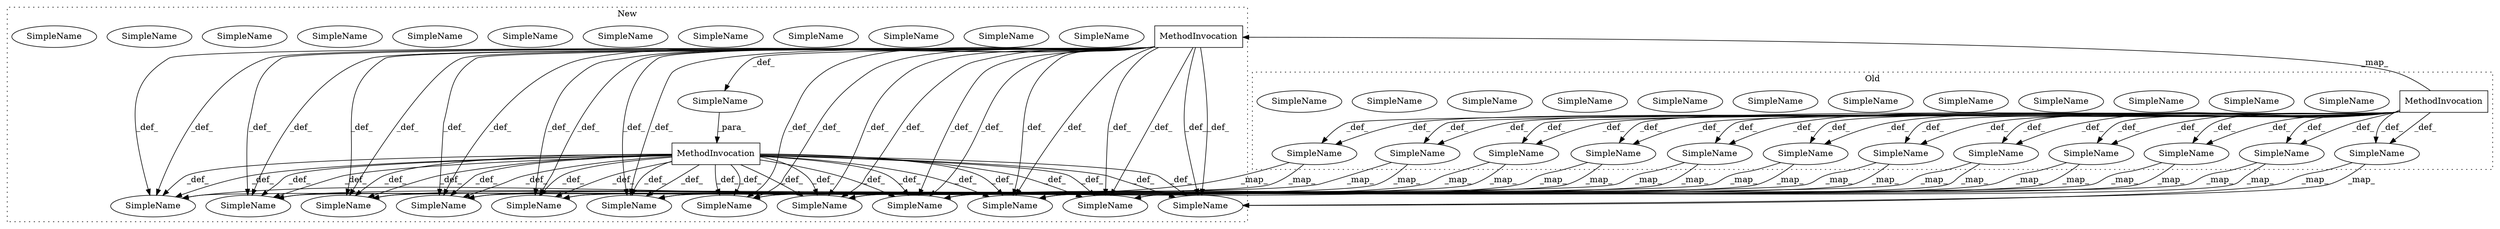digraph G {
subgraph cluster0 {
1 [label="MethodInvocation" a="32" s="4981,4991" l="4,1" shape="box"];
5 [label="SimpleName" a="42" s="9347" l="7" shape="ellipse"];
7 [label="SimpleName" a="42" s="8575" l="17" shape="ellipse"];
8 [label="SimpleName" a="42" s="5576" l="5" shape="ellipse"];
12 [label="SimpleName" a="42" s="8959" l="16" shape="ellipse"];
14 [label="SimpleName" a="42" s="9635" l="16" shape="ellipse"];
15 [label="SimpleName" a="42" s="7429" l="9" shape="ellipse"];
16 [label="SimpleName" a="42" s="7158" l="6" shape="ellipse"];
17 [label="SimpleName" a="42" s="7429" l="9" shape="ellipse"];
18 [label="SimpleName" a="42" s="4971" l="9" shape="ellipse"];
19 [label="SimpleName" a="42" s="5576" l="5" shape="ellipse"];
20 [label="SimpleName" a="42" s="7158" l="6" shape="ellipse"];
21 [label="SimpleName" a="42" s="8441" l="9" shape="ellipse"];
22 [label="SimpleName" a="42" s="7496" l="5" shape="ellipse"];
25 [label="SimpleName" a="42" s="5526" l="5" shape="ellipse"];
28 [label="SimpleName" a="42" s="8307" l="9" shape="ellipse"];
31 [label="SimpleName" a="42" s="4971" l="9" shape="ellipse"];
32 [label="SimpleName" a="42" s="8575" l="17" shape="ellipse"];
39 [label="SimpleName" a="42" s="8441" l="9" shape="ellipse"];
42 [label="SimpleName" a="42" s="8959" l="16" shape="ellipse"];
43 [label="SimpleName" a="42" s="9347" l="7" shape="ellipse"];
47 [label="SimpleName" a="42" s="8307" l="9" shape="ellipse"];
49 [label="SimpleName" a="42" s="7496" l="5" shape="ellipse"];
50 [label="SimpleName" a="42" s="5526" l="5" shape="ellipse"];
51 [label="SimpleName" a="42" s="9635" l="16" shape="ellipse"];
label = "Old";
style="dotted";
}
subgraph cluster1 {
2 [label="MethodInvocation" a="32" s="4981,4996" l="4,1" shape="box"];
3 [label="MethodInvocation" a="32" s="4985,4995" l="4,1" shape="box"];
4 [label="SimpleName" a="42" s="7200" l="6" shape="ellipse"];
6 [label="SimpleName" a="42" s="5552" l="5" shape="ellipse"];
9 [label="SimpleName" a="42" s="7200" l="6" shape="ellipse"];
10 [label="SimpleName" a="42" s="4971" l="9" shape="ellipse"];
11 [label="SimpleName" a="42" s="9677" l="16" shape="ellipse"];
13 [label="SimpleName" a="42" s="9389" l="7" shape="ellipse"];
23 [label="SimpleName" a="42" s="7471" l="9" shape="ellipse"];
24 [label="SimpleName" a="42" s="9677" l="16" shape="ellipse"];
26 [label="SimpleName" a="42" s="8617" l="17" shape="ellipse"];
27 [label="SimpleName" a="42" s="7538" l="5" shape="ellipse"];
29 [label="SimpleName" a="42" s="7471" l="9" shape="ellipse"];
30 [label="SimpleName" a="42" s="8483" l="9" shape="ellipse"];
33 [label="SimpleName" a="42" s="7538" l="5" shape="ellipse"];
34 [label="SimpleName" a="42" s="9001" l="16" shape="ellipse"];
35 [label="SimpleName" a="42" s="" l="" shape="ellipse"];
36 [label="SimpleName" a="42" s="9389" l="7" shape="ellipse"];
37 [label="SimpleName" a="42" s="8349" l="9" shape="ellipse"];
38 [label="SimpleName" a="42" s="4971" l="9" shape="ellipse"];
40 [label="SimpleName" a="42" s="8349" l="9" shape="ellipse"];
41 [label="SimpleName" a="42" s="5602" l="5" shape="ellipse"];
44 [label="SimpleName" a="42" s="5552" l="5" shape="ellipse"];
45 [label="SimpleName" a="42" s="9001" l="16" shape="ellipse"];
46 [label="SimpleName" a="42" s="5602" l="5" shape="ellipse"];
48 [label="SimpleName" a="42" s="8617" l="17" shape="ellipse"];
52 [label="SimpleName" a="42" s="8483" l="9" shape="ellipse"];
label = "New";
style="dotted";
}
1 -> 12 [label="_def_"];
1 -> 5 [label="_def_"];
1 -> 15 [label="_def_"];
1 -> 21 [label="_def_"];
1 -> 21 [label="_def_"];
1 -> 15 [label="_def_"];
1 -> 12 [label="_def_"];
1 -> 14 [label="_def_"];
1 -> 14 [label="_def_"];
1 -> 32 [label="_def_"];
1 -> 16 [label="_def_"];
1 -> 31 [label="_def_"];
1 -> 32 [label="_def_"];
1 -> 50 [label="_def_"];
1 -> 47 [label="_def_"];
1 -> 3 [label="_map_"];
1 -> 16 [label="_def_"];
1 -> 22 [label="_def_"];
1 -> 19 [label="_def_"];
1 -> 47 [label="_def_"];
1 -> 50 [label="_def_"];
1 -> 31 [label="_def_"];
1 -> 5 [label="_def_"];
1 -> 19 [label="_def_"];
1 -> 22 [label="_def_"];
2 -> 23 [label="_def_"];
2 -> 10 [label="_def_"];
2 -> 37 [label="_def_"];
2 -> 45 [label="_def_"];
2 -> 13 [label="_def_"];
2 -> 27 [label="_def_"];
2 -> 45 [label="_def_"];
2 -> 23 [label="_def_"];
2 -> 52 [label="_def_"];
2 -> 4 [label="_def_"];
2 -> 24 [label="_def_"];
2 -> 27 [label="_def_"];
2 -> 46 [label="_def_"];
2 -> 26 [label="_def_"];
2 -> 6 [label="_def_"];
2 -> 10 [label="_def_"];
2 -> 24 [label="_def_"];
2 -> 4 [label="_def_"];
2 -> 26 [label="_def_"];
2 -> 37 [label="_def_"];
2 -> 6 [label="_def_"];
2 -> 13 [label="_def_"];
2 -> 46 [label="_def_"];
2 -> 52 [label="_def_"];
3 -> 10 [label="_def_"];
3 -> 26 [label="_def_"];
3 -> 52 [label="_def_"];
3 -> 23 [label="_def_"];
3 -> 26 [label="_def_"];
3 -> 4 [label="_def_"];
3 -> 45 [label="_def_"];
3 -> 24 [label="_def_"];
3 -> 6 [label="_def_"];
3 -> 52 [label="_def_"];
3 -> 13 [label="_def_"];
3 -> 13 [label="_def_"];
3 -> 6 [label="_def_"];
3 -> 46 [label="_def_"];
3 -> 35 [label="_def_"];
3 -> 37 [label="_def_"];
3 -> 24 [label="_def_"];
3 -> 37 [label="_def_"];
3 -> 4 [label="_def_"];
3 -> 27 [label="_def_"];
3 -> 23 [label="_def_"];
3 -> 27 [label="_def_"];
3 -> 46 [label="_def_"];
3 -> 10 [label="_def_"];
3 -> 45 [label="_def_"];
5 -> 13 [label="_map_"];
5 -> 13 [label="_map_"];
12 -> 45 [label="_map_"];
12 -> 45 [label="_map_"];
14 -> 24 [label="_map_"];
14 -> 24 [label="_map_"];
15 -> 23 [label="_map_"];
15 -> 23 [label="_map_"];
16 -> 4 [label="_map_"];
16 -> 4 [label="_map_"];
19 -> 46 [label="_map_"];
19 -> 46 [label="_map_"];
21 -> 52 [label="_map_"];
21 -> 52 [label="_map_"];
22 -> 27 [label="_map_"];
22 -> 27 [label="_map_"];
31 -> 10 [label="_map_"];
31 -> 10 [label="_map_"];
32 -> 26 [label="_map_"];
32 -> 26 [label="_map_"];
35 -> 2 [label="_para_"];
47 -> 37 [label="_map_"];
47 -> 37 [label="_map_"];
50 -> 6 [label="_map_"];
50 -> 6 [label="_map_"];
}